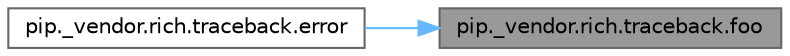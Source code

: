 digraph "pip._vendor.rich.traceback.foo"
{
 // LATEX_PDF_SIZE
  bgcolor="transparent";
  edge [fontname=Helvetica,fontsize=10,labelfontname=Helvetica,labelfontsize=10];
  node [fontname=Helvetica,fontsize=10,shape=box,height=0.2,width=0.4];
  rankdir="RL";
  Node1 [id="Node000001",label="pip._vendor.rich.traceback.foo",height=0.2,width=0.4,color="gray40", fillcolor="grey60", style="filled", fontcolor="black",tooltip=" "];
  Node1 -> Node2 [id="edge1_Node000001_Node000002",dir="back",color="steelblue1",style="solid",tooltip=" "];
  Node2 [id="Node000002",label="pip._vendor.rich.traceback.error",height=0.2,width=0.4,color="grey40", fillcolor="white", style="filled",URL="$namespacepip_1_1__vendor_1_1rich_1_1traceback.html#ab97bc6e56f63d73f72f8385b597732a1",tooltip=" "];
}
